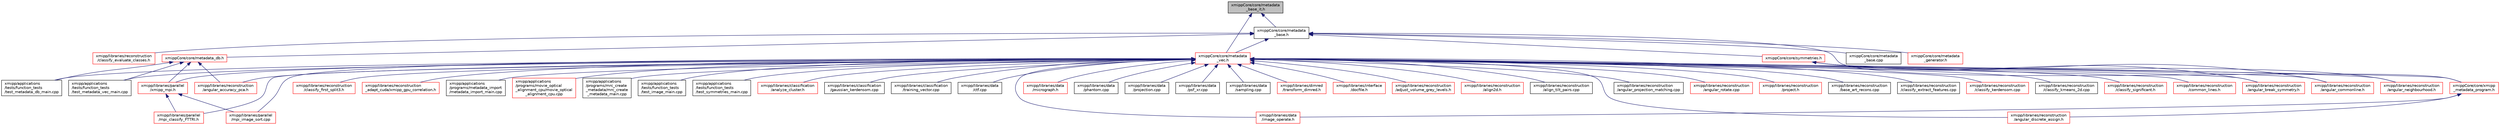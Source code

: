 digraph "xmippCore/core/metadata_base_it.h"
{
  edge [fontname="Helvetica",fontsize="10",labelfontname="Helvetica",labelfontsize="10"];
  node [fontname="Helvetica",fontsize="10",shape=record];
  Node12 [label="xmippCore/core/metadata\l_base_it.h",height=0.2,width=0.4,color="black", fillcolor="grey75", style="filled", fontcolor="black"];
  Node12 -> Node13 [dir="back",color="midnightblue",fontsize="10",style="solid",fontname="Helvetica"];
  Node13 [label="xmippCore/core/metadata\l_base.h",height=0.2,width=0.4,color="black", fillcolor="white", style="filled",URL="$metadata__base_8h.html"];
  Node13 -> Node14 [dir="back",color="midnightblue",fontsize="10",style="solid",fontname="Helvetica"];
  Node14 [label="xmipp/libraries/reconstruction\l/classify_evaluate_classes.h",height=0.2,width=0.4,color="red", fillcolor="white", style="filled",URL="$classify__evaluate__classes_8h.html"];
  Node13 -> Node17 [dir="back",color="midnightblue",fontsize="10",style="solid",fontname="Helvetica"];
  Node17 [label="xmippCore/core/metadata_db.h",height=0.2,width=0.4,color="red", fillcolor="white", style="filled",URL="$metadata__db_8h.html"];
  Node17 -> Node23 [dir="back",color="midnightblue",fontsize="10",style="solid",fontname="Helvetica"];
  Node23 [label="xmipp/applications\l/tests/function_tests\l/test_metadata_db_main.cpp",height=0.2,width=0.4,color="black", fillcolor="white", style="filled",URL="$test__metadata__db__main_8cpp.html"];
  Node17 -> Node24 [dir="back",color="midnightblue",fontsize="10",style="solid",fontname="Helvetica"];
  Node24 [label="xmipp/applications\l/tests/function_tests\l/test_metadata_vec_main.cpp",height=0.2,width=0.4,color="black", fillcolor="white", style="filled",URL="$test__metadata__vec__main_8cpp.html"];
  Node17 -> Node218 [dir="back",color="midnightblue",fontsize="10",style="solid",fontname="Helvetica"];
  Node218 [label="xmipp/libraries/parallel\l/xmipp_mpi.h",height=0.2,width=0.4,color="red", fillcolor="white", style="filled",URL="$xmipp__mpi_8h.html"];
  Node218 -> Node245 [dir="back",color="midnightblue",fontsize="10",style="solid",fontname="Helvetica"];
  Node245 [label="xmipp/libraries/parallel\l/mpi_classify_FTTRI.h",height=0.2,width=0.4,color="red", fillcolor="white", style="filled",URL="$mpi__classify__FTTRI_8h.html"];
  Node218 -> Node251 [dir="back",color="midnightblue",fontsize="10",style="solid",fontname="Helvetica"];
  Node251 [label="xmipp/libraries/parallel\l/mpi_image_sort.cpp",height=0.2,width=0.4,color="red", fillcolor="white", style="filled",URL="$mpi__image__sort_8cpp.html"];
  Node17 -> Node288 [dir="back",color="midnightblue",fontsize="10",style="solid",fontname="Helvetica"];
  Node288 [label="xmipp/libraries/reconstruction\l/angular_accuracy_pca.h",height=0.2,width=0.4,color="red", fillcolor="white", style="filled",URL="$angular__accuracy__pca_8h.html"];
  Node13 -> Node681 [dir="back",color="midnightblue",fontsize="10",style="solid",fontname="Helvetica"];
  Node681 [label="xmippCore/core/metadata\l_vec.h",height=0.2,width=0.4,color="red", fillcolor="white", style="filled",URL="$metadata__vec_8h.html"];
  Node681 -> Node318 [dir="back",color="midnightblue",fontsize="10",style="solid",fontname="Helvetica"];
  Node318 [label="xmipp/libraries/reconstruction\l/classify_first_split3.h",height=0.2,width=0.4,color="red", fillcolor="white", style="filled",URL="$classify__first__split3_8h.html"];
  Node681 -> Node682 [dir="back",color="midnightblue",fontsize="10",style="solid",fontname="Helvetica"];
  Node682 [label="xmipp/libraries/reconstruction\l_adapt_cuda/xmipp_gpu_correlation.h",height=0.2,width=0.4,color="red", fillcolor="white", style="filled",URL="$xmipp__gpu__correlation_8h.html"];
  Node681 -> Node684 [dir="back",color="midnightblue",fontsize="10",style="solid",fontname="Helvetica"];
  Node684 [label="xmipp/applications\l/programs/metadata_import\l/metadata_import_main.cpp",height=0.2,width=0.4,color="black", fillcolor="white", style="filled",URL="$metadata__import__main_8cpp.html"];
  Node681 -> Node321 [dir="back",color="midnightblue",fontsize="10",style="solid",fontname="Helvetica"];
  Node321 [label="xmipp/applications\l/programs/movie_optical\l_alignment_cpu/movie_optical\l_alignment_cpu.cpp",height=0.2,width=0.4,color="red", fillcolor="white", style="filled",URL="$movie__optical__alignment__cpu_8cpp.html"];
  Node681 -> Node323 [dir="back",color="midnightblue",fontsize="10",style="solid",fontname="Helvetica"];
  Node323 [label="xmipp/applications\l/programs/mrc_create\l_metadata/mrc_create\l_metadata_main.cpp",height=0.2,width=0.4,color="black", fillcolor="white", style="filled",URL="$mrc__create__metadata__main_8cpp.html"];
  Node681 -> Node333 [dir="back",color="midnightblue",fontsize="10",style="solid",fontname="Helvetica"];
  Node333 [label="xmipp/applications\l/tests/function_tests\l/test_image_main.cpp",height=0.2,width=0.4,color="black", fillcolor="white", style="filled",URL="$test__image__main_8cpp.html"];
  Node681 -> Node23 [dir="back",color="midnightblue",fontsize="10",style="solid",fontname="Helvetica"];
  Node681 -> Node24 [dir="back",color="midnightblue",fontsize="10",style="solid",fontname="Helvetica"];
  Node681 -> Node685 [dir="back",color="midnightblue",fontsize="10",style="solid",fontname="Helvetica"];
  Node685 [label="xmipp/applications\l/tests/function_tests\l/test_symmetries_main.cpp",height=0.2,width=0.4,color="black", fillcolor="white", style="filled",URL="$test__symmetries__main_8cpp.html"];
  Node681 -> Node626 [dir="back",color="midnightblue",fontsize="10",style="solid",fontname="Helvetica"];
  Node626 [label="xmipp/libraries/classification\l/analyze_cluster.h",height=0.2,width=0.4,color="red", fillcolor="white", style="filled",URL="$analyze__cluster_8h.html"];
  Node681 -> Node686 [dir="back",color="midnightblue",fontsize="10",style="solid",fontname="Helvetica"];
  Node686 [label="xmipp/libraries/classification\l/gaussian_kerdensom.cpp",height=0.2,width=0.4,color="black", fillcolor="white", style="filled",URL="$gaussian__kerdensom_8cpp.html"];
  Node681 -> Node687 [dir="back",color="midnightblue",fontsize="10",style="solid",fontname="Helvetica"];
  Node687 [label="xmipp/libraries/classification\l/training_vector.cpp",height=0.2,width=0.4,color="black", fillcolor="white", style="filled",URL="$training__vector_8cpp.html"];
  Node681 -> Node36 [dir="back",color="midnightblue",fontsize="10",style="solid",fontname="Helvetica"];
  Node36 [label="xmipp/libraries/data\l/ctf.cpp",height=0.2,width=0.4,color="black", fillcolor="white", style="filled",URL="$ctf_8cpp.html"];
  Node681 -> Node520 [dir="back",color="midnightblue",fontsize="10",style="solid",fontname="Helvetica"];
  Node520 [label="xmipp/libraries/data\l/image_operate.h",height=0.2,width=0.4,color="red", fillcolor="white", style="filled",URL="$image__operate_8h.html"];
  Node681 -> Node462 [dir="back",color="midnightblue",fontsize="10",style="solid",fontname="Helvetica"];
  Node462 [label="xmipp/libraries/data\l/micrograph.h",height=0.2,width=0.4,color="red", fillcolor="white", style="filled",URL="$micrograph_8h.html"];
  Node681 -> Node423 [dir="back",color="midnightblue",fontsize="10",style="solid",fontname="Helvetica"];
  Node423 [label="xmipp/libraries/data\l/phantom.cpp",height=0.2,width=0.4,color="black", fillcolor="white", style="filled",URL="$phantom_8cpp.html"];
  Node681 -> Node356 [dir="back",color="midnightblue",fontsize="10",style="solid",fontname="Helvetica"];
  Node356 [label="xmipp/libraries/data\l/projection.cpp",height=0.2,width=0.4,color="black", fillcolor="white", style="filled",URL="$projection_8cpp.html"];
  Node681 -> Node525 [dir="back",color="midnightblue",fontsize="10",style="solid",fontname="Helvetica"];
  Node525 [label="xmipp/libraries/data\l/psf_xr.cpp",height=0.2,width=0.4,color="black", fillcolor="white", style="filled",URL="$psf__xr_8cpp.html"];
  Node681 -> Node688 [dir="back",color="midnightblue",fontsize="10",style="solid",fontname="Helvetica"];
  Node688 [label="xmipp/libraries/data\l/sampling.cpp",height=0.2,width=0.4,color="black", fillcolor="white", style="filled",URL="$sampling_8cpp.html"];
  Node681 -> Node379 [dir="back",color="midnightblue",fontsize="10",style="solid",fontname="Helvetica"];
  Node379 [label="xmipp/libraries/dimred\l/transform_dimred.h",height=0.2,width=0.4,color="red", fillcolor="white", style="filled",URL="$transform__dimred_8h.html"];
  Node681 -> Node535 [dir="back",color="midnightblue",fontsize="10",style="solid",fontname="Helvetica"];
  Node535 [label="xmipp/libraries/interface\l/docfile.h",height=0.2,width=0.4,color="red", fillcolor="white", style="filled",URL="$docfile_8h.html"];
  Node681 -> Node218 [dir="back",color="midnightblue",fontsize="10",style="solid",fontname="Helvetica"];
  Node681 -> Node245 [dir="back",color="midnightblue",fontsize="10",style="solid",fontname="Helvetica"];
  Node681 -> Node251 [dir="back",color="midnightblue",fontsize="10",style="solid",fontname="Helvetica"];
  Node681 -> Node545 [dir="back",color="midnightblue",fontsize="10",style="solid",fontname="Helvetica"];
  Node545 [label="xmipp/libraries/reconstruction\l/adjust_volume_grey_levels.h",height=0.2,width=0.4,color="red", fillcolor="white", style="filled",URL="$adjust__volume__grey__levels_8h.html"];
  Node681 -> Node547 [dir="back",color="midnightblue",fontsize="10",style="solid",fontname="Helvetica"];
  Node547 [label="xmipp/libraries/reconstruction\l/align2d.h",height=0.2,width=0.4,color="red", fillcolor="white", style="filled",URL="$align2d_8h.html"];
  Node681 -> Node475 [dir="back",color="midnightblue",fontsize="10",style="solid",fontname="Helvetica"];
  Node475 [label="xmipp/libraries/reconstruction\l/align_tilt_pairs.cpp",height=0.2,width=0.4,color="black", fillcolor="white", style="filled",URL="$align__tilt__pairs_8cpp.html"];
  Node681 -> Node288 [dir="back",color="midnightblue",fontsize="10",style="solid",fontname="Helvetica"];
  Node681 -> Node689 [dir="back",color="midnightblue",fontsize="10",style="solid",fontname="Helvetica"];
  Node689 [label="xmipp/libraries/reconstruction\l/angular_break_symmetry.h",height=0.2,width=0.4,color="red", fillcolor="white", style="filled",URL="$angular__break__symmetry_8h.html"];
  Node681 -> Node692 [dir="back",color="midnightblue",fontsize="10",style="solid",fontname="Helvetica"];
  Node692 [label="xmipp/libraries/reconstruction\l/angular_commonline.h",height=0.2,width=0.4,color="red", fillcolor="white", style="filled",URL="$angular__commonline_8h.html"];
  Node681 -> Node293 [dir="back",color="midnightblue",fontsize="10",style="solid",fontname="Helvetica"];
  Node293 [label="xmipp/libraries/reconstruction\l/angular_discrete_assign.h",height=0.2,width=0.4,color="red", fillcolor="white", style="filled",URL="$angular__discrete__assign_8h.html"];
  Node681 -> Node694 [dir="back",color="midnightblue",fontsize="10",style="solid",fontname="Helvetica"];
  Node694 [label="xmipp/libraries/reconstruction\l/angular_neighbourhood.h",height=0.2,width=0.4,color="red", fillcolor="white", style="filled",URL="$angular__neighbourhood_8h.html"];
  Node681 -> Node108 [dir="back",color="midnightblue",fontsize="10",style="solid",fontname="Helvetica"];
  Node108 [label="xmipp/libraries/reconstruction\l/angular_projection_matching.cpp",height=0.2,width=0.4,color="black", fillcolor="white", style="filled",URL="$angular__projection__matching_8cpp.html"];
  Node681 -> Node696 [dir="back",color="midnightblue",fontsize="10",style="solid",fontname="Helvetica"];
  Node696 [label="xmipp/libraries/reconstruction\l/angular_rotate.cpp",height=0.2,width=0.4,color="red", fillcolor="white", style="filled",URL="$angular__rotate_8cpp.html"];
  Node681 -> Node109 [dir="back",color="midnightblue",fontsize="10",style="solid",fontname="Helvetica"];
  Node109 [label="xmipp/libraries/reconstruction\l/project.h",height=0.2,width=0.4,color="red", fillcolor="white", style="filled",URL="$project_8h.html"];
  Node681 -> Node50 [dir="back",color="midnightblue",fontsize="10",style="solid",fontname="Helvetica"];
  Node50 [label="xmipp/libraries/reconstruction\l/base_art_recons.cpp",height=0.2,width=0.4,color="black", fillcolor="white", style="filled",URL="$base__art__recons_8cpp.html"];
  Node681 -> Node386 [dir="back",color="midnightblue",fontsize="10",style="solid",fontname="Helvetica"];
  Node386 [label="xmipp/libraries/reconstruction\l/classify_extract_features.cpp",height=0.2,width=0.4,color="black", fillcolor="white", style="filled",URL="$classify__extract__features_8cpp.html"];
  Node681 -> Node698 [dir="back",color="midnightblue",fontsize="10",style="solid",fontname="Helvetica"];
  Node698 [label="xmipp/libraries/reconstruction\l/classify_kerdensom.cpp",height=0.2,width=0.4,color="red", fillcolor="white", style="filled",URL="$classify__kerdensom_8cpp.html"];
  Node681 -> Node478 [dir="back",color="midnightblue",fontsize="10",style="solid",fontname="Helvetica"];
  Node478 [label="xmipp/libraries/reconstruction\l/classify_kmeans_2d.cpp",height=0.2,width=0.4,color="black", fillcolor="white", style="filled",URL="$classify__kmeans__2d_8cpp.html"];
  Node681 -> Node517 [dir="back",color="midnightblue",fontsize="10",style="solid",fontname="Helvetica"];
  Node517 [label="xmipp/libraries/reconstruction\l/classify_significant.h",height=0.2,width=0.4,color="red", fillcolor="white", style="filled",URL="$classify__significant_8h.html"];
  Node681 -> Node700 [dir="back",color="midnightblue",fontsize="10",style="solid",fontname="Helvetica"];
  Node700 [label="xmipp/libraries/reconstruction\l/common_lines.h",height=0.2,width=0.4,color="red", fillcolor="white", style="filled",URL="$common__lines_8h.html"];
  Node681 -> Node729 [dir="back",color="midnightblue",fontsize="10",style="solid",fontname="Helvetica"];
  Node729 [label="xmippCore/core/xmipp\l_metadata_program.h",height=0.2,width=0.4,color="red", fillcolor="white", style="filled",URL="$xmipp__metadata__program_8h.html"];
  Node729 -> Node520 [dir="back",color="midnightblue",fontsize="10",style="solid",fontname="Helvetica"];
  Node729 -> Node293 [dir="back",color="midnightblue",fontsize="10",style="solid",fontname="Helvetica"];
  Node13 -> Node743 [dir="back",color="midnightblue",fontsize="10",style="solid",fontname="Helvetica"];
  Node743 [label="xmippCore/core/symmetries.h",height=0.2,width=0.4,color="red", fillcolor="white", style="filled",URL="$ore_2core_2symmetries_8h.html"];
  Node743 -> Node689 [dir="back",color="midnightblue",fontsize="10",style="solid",fontname="Helvetica"];
  Node743 -> Node692 [dir="back",color="midnightblue",fontsize="10",style="solid",fontname="Helvetica"];
  Node743 -> Node694 [dir="back",color="midnightblue",fontsize="10",style="solid",fontname="Helvetica"];
  Node13 -> Node645 [dir="back",color="midnightblue",fontsize="10",style="solid",fontname="Helvetica"];
  Node645 [label="xmippCore/core/metadata\l_base.cpp",height=0.2,width=0.4,color="black", fillcolor="white", style="filled",URL="$metadata__base_8cpp.html"];
  Node13 -> Node749 [dir="back",color="midnightblue",fontsize="10",style="solid",fontname="Helvetica"];
  Node749 [label="xmippCore/core/metadata\l_generator.h",height=0.2,width=0.4,color="red", fillcolor="white", style="filled",URL="$metadata__generator_8h.html"];
  Node13 -> Node729 [dir="back",color="midnightblue",fontsize="10",style="solid",fontname="Helvetica"];
  Node12 -> Node681 [dir="back",color="midnightblue",fontsize="10",style="solid",fontname="Helvetica"];
}
